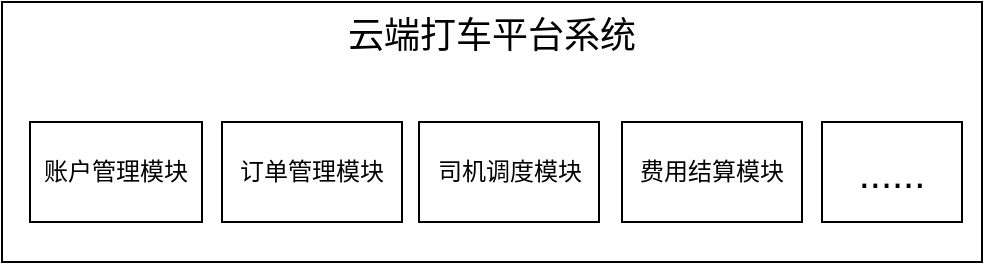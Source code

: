 <mxfile version="13.1.14" type="github">
  <diagram id="vGk0o2nWuRs0icXs-NNO" name="Page-1">
    <mxGraphModel dx="1422" dy="794" grid="1" gridSize="10" guides="1" tooltips="1" connect="1" arrows="1" fold="1" page="1" pageScale="1" pageWidth="827" pageHeight="1169" math="0" shadow="0">
      <root>
        <mxCell id="0" />
        <mxCell id="1" parent="0" />
        <mxCell id="TJG24RdXMXhbs9ESTVYp-2" value="&lt;font style=&quot;font-size: 18px&quot;&gt;云端打车平台系统&lt;/font&gt;" style="rounded=0;whiteSpace=wrap;html=1;verticalAlign=top;" vertex="1" parent="1">
          <mxGeometry x="160" y="150" width="490" height="130" as="geometry" />
        </mxCell>
        <mxCell id="TJG24RdXMXhbs9ESTVYp-3" value="账户管理模块" style="rounded=0;whiteSpace=wrap;html=1;" vertex="1" parent="1">
          <mxGeometry x="174" y="210" width="86" height="50" as="geometry" />
        </mxCell>
        <mxCell id="TJG24RdXMXhbs9ESTVYp-4" value="订单管理模块" style="rounded=0;whiteSpace=wrap;html=1;" vertex="1" parent="1">
          <mxGeometry x="270" y="210" width="90" height="50" as="geometry" />
        </mxCell>
        <mxCell id="TJG24RdXMXhbs9ESTVYp-5" value="司机调度模块" style="rounded=0;whiteSpace=wrap;html=1;" vertex="1" parent="1">
          <mxGeometry x="368.5" y="210" width="90" height="50" as="geometry" />
        </mxCell>
        <mxCell id="TJG24RdXMXhbs9ESTVYp-6" value="费用结算模块" style="rounded=0;whiteSpace=wrap;html=1;" vertex="1" parent="1">
          <mxGeometry x="470" y="210" width="90" height="50" as="geometry" />
        </mxCell>
        <mxCell id="TJG24RdXMXhbs9ESTVYp-7" value="&lt;font style=&quot;font-size: 20px&quot;&gt;......&lt;/font&gt;" style="rounded=0;whiteSpace=wrap;html=1;" vertex="1" parent="1">
          <mxGeometry x="570" y="210" width="70" height="50" as="geometry" />
        </mxCell>
      </root>
    </mxGraphModel>
  </diagram>
</mxfile>
